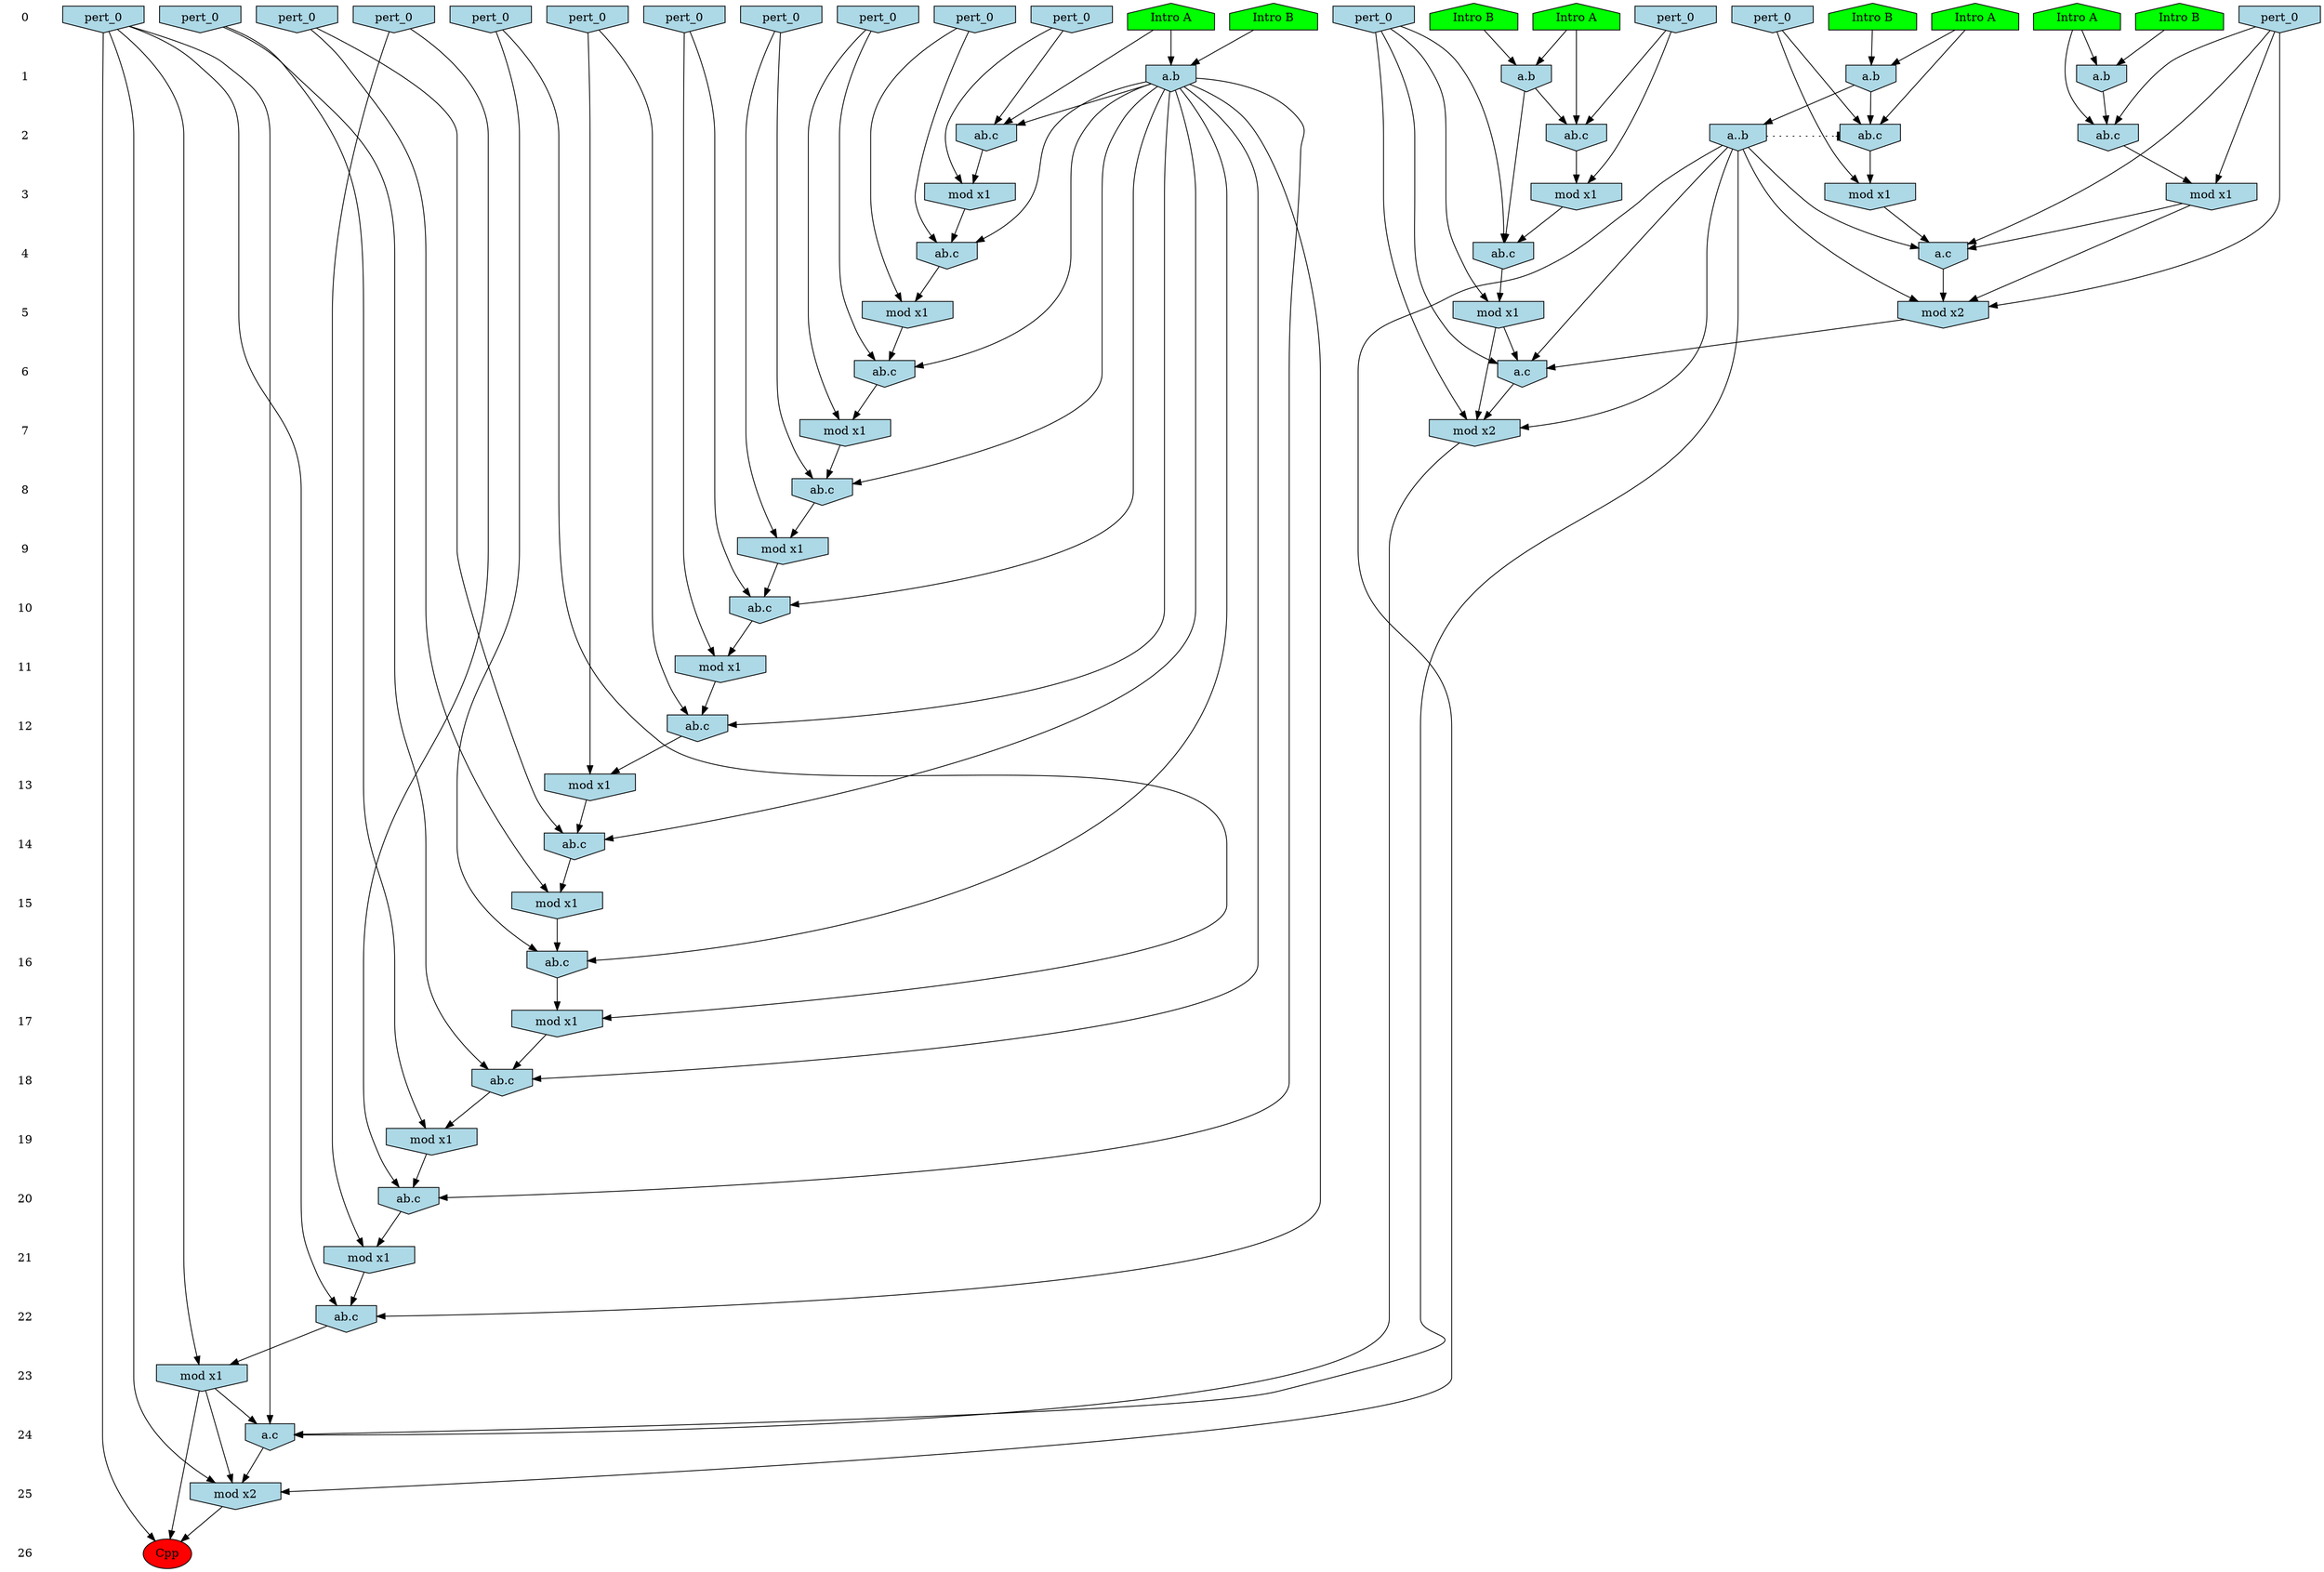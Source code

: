 /* Compression of 1 causal flows obtained in average at 2.002057E+01 t.u */
/* Compressed causal flows were: [4] */
digraph G{
 ranksep=.5 ; 
{ rank = same ; "0" [shape=plaintext] ; node_1 [label ="Intro A", shape=house, style=filled, fillcolor=green] ;
node_2 [label ="Intro B", shape=house, style=filled, fillcolor=green] ;
node_3 [label ="Intro B", shape=house, style=filled, fillcolor=green] ;
node_4 [label ="Intro A", shape=house, style=filled, fillcolor=green] ;
node_5 [label ="Intro B", shape=house, style=filled, fillcolor=green] ;
node_6 [label ="Intro A", shape=house, style=filled, fillcolor=green] ;
node_7 [label ="Intro B", shape=house, style=filled, fillcolor=green] ;
node_8 [label ="Intro A", shape=house, style=filled, fillcolor=green] ;
node_13 [label="pert_0", shape=invhouse, style=filled, fillcolor = lightblue] ;
node_14 [label="pert_0", shape=invhouse, style=filled, fillcolor = lightblue] ;
node_15 [label="pert_0", shape=invhouse, style=filled, fillcolor = lightblue] ;
node_16 [label="pert_0", shape=invhouse, style=filled, fillcolor = lightblue] ;
node_17 [label="pert_0", shape=invhouse, style=filled, fillcolor = lightblue] ;
node_18 [label="pert_0", shape=invhouse, style=filled, fillcolor = lightblue] ;
node_19 [label="pert_0", shape=invhouse, style=filled, fillcolor = lightblue] ;
node_20 [label="pert_0", shape=invhouse, style=filled, fillcolor = lightblue] ;
node_21 [label="pert_0", shape=invhouse, style=filled, fillcolor = lightblue] ;
node_22 [label="pert_0", shape=invhouse, style=filled, fillcolor = lightblue] ;
node_23 [label="pert_0", shape=invhouse, style=filled, fillcolor = lightblue] ;
node_24 [label="pert_0", shape=invhouse, style=filled, fillcolor = lightblue] ;
node_25 [label="pert_0", shape=invhouse, style=filled, fillcolor = lightblue] ;
node_26 [label="pert_0", shape=invhouse, style=filled, fillcolor = lightblue] ;
node_27 [label="pert_0", shape=invhouse, style=filled, fillcolor = lightblue] ;
}
{ rank = same ; "1" [shape=plaintext] ; node_9 [label="a.b", shape=invhouse, style=filled, fillcolor = lightblue] ;
node_10 [label="a.b", shape=invhouse, style=filled, fillcolor = lightblue] ;
node_11 [label="a.b", shape=invhouse, style=filled, fillcolor = lightblue] ;
node_12 [label="a.b", shape=invhouse, style=filled, fillcolor = lightblue] ;
}
{ rank = same ; "2" [shape=plaintext] ; node_28 [label="ab.c", shape=invhouse, style=filled, fillcolor = lightblue] ;
node_29 [label="ab.c", shape=invhouse, style=filled, fillcolor = lightblue] ;
node_30 [label="ab.c", shape=invhouse, style=filled, fillcolor = lightblue] ;
node_31 [label="ab.c", shape=invhouse, style=filled, fillcolor = lightblue] ;
node_33 [label="a..b", shape=invhouse, style=filled, fillcolor = lightblue] ;
}
{ rank = same ; "3" [shape=plaintext] ; node_32 [label="mod x1", shape=invhouse, style=filled, fillcolor = lightblue] ;
node_34 [label="mod x1", shape=invhouse, style=filled, fillcolor = lightblue] ;
node_35 [label="mod x1", shape=invhouse, style=filled, fillcolor = lightblue] ;
node_38 [label="mod x1", shape=invhouse, style=filled, fillcolor = lightblue] ;
}
{ rank = same ; "4" [shape=plaintext] ; node_36 [label="ab.c", shape=invhouse, style=filled, fillcolor = lightblue] ;
node_37 [label="ab.c", shape=invhouse, style=filled, fillcolor = lightblue] ;
node_41 [label="a.c", shape=invhouse, style=filled, fillcolor = lightblue] ;
}
{ rank = same ; "5" [shape=plaintext] ; node_39 [label="mod x1", shape=invhouse, style=filled, fillcolor = lightblue] ;
node_49 [label="mod x1", shape=invhouse, style=filled, fillcolor = lightblue] ;
node_55 [label="mod x2", shape=invhouse, style=filled, fillcolor = lightblue] ;
}
{ rank = same ; "6" [shape=plaintext] ; node_40 [label="ab.c", shape=invhouse, style=filled, fillcolor = lightblue] ;
node_60 [label="a.c", shape=invhouse, style=filled, fillcolor = lightblue] ;
}
{ rank = same ; "7" [shape=plaintext] ; node_42 [label="mod x1", shape=invhouse, style=filled, fillcolor = lightblue] ;
node_62 [label="mod x2", shape=invhouse, style=filled, fillcolor = lightblue] ;
}
{ rank = same ; "8" [shape=plaintext] ; node_43 [label="ab.c", shape=invhouse, style=filled, fillcolor = lightblue] ;
}
{ rank = same ; "9" [shape=plaintext] ; node_44 [label="mod x1", shape=invhouse, style=filled, fillcolor = lightblue] ;
}
{ rank = same ; "10" [shape=plaintext] ; node_45 [label="ab.c", shape=invhouse, style=filled, fillcolor = lightblue] ;
}
{ rank = same ; "11" [shape=plaintext] ; node_46 [label="mod x1", shape=invhouse, style=filled, fillcolor = lightblue] ;
}
{ rank = same ; "12" [shape=plaintext] ; node_47 [label="ab.c", shape=invhouse, style=filled, fillcolor = lightblue] ;
}
{ rank = same ; "13" [shape=plaintext] ; node_48 [label="mod x1", shape=invhouse, style=filled, fillcolor = lightblue] ;
}
{ rank = same ; "14" [shape=plaintext] ; node_50 [label="ab.c", shape=invhouse, style=filled, fillcolor = lightblue] ;
}
{ rank = same ; "15" [shape=plaintext] ; node_51 [label="mod x1", shape=invhouse, style=filled, fillcolor = lightblue] ;
}
{ rank = same ; "16" [shape=plaintext] ; node_52 [label="ab.c", shape=invhouse, style=filled, fillcolor = lightblue] ;
}
{ rank = same ; "17" [shape=plaintext] ; node_53 [label="mod x1", shape=invhouse, style=filled, fillcolor = lightblue] ;
}
{ rank = same ; "18" [shape=plaintext] ; node_54 [label="ab.c", shape=invhouse, style=filled, fillcolor = lightblue] ;
}
{ rank = same ; "19" [shape=plaintext] ; node_56 [label="mod x1", shape=invhouse, style=filled, fillcolor = lightblue] ;
}
{ rank = same ; "20" [shape=plaintext] ; node_57 [label="ab.c", shape=invhouse, style=filled, fillcolor = lightblue] ;
}
{ rank = same ; "21" [shape=plaintext] ; node_58 [label="mod x1", shape=invhouse, style=filled, fillcolor = lightblue] ;
}
{ rank = same ; "22" [shape=plaintext] ; node_59 [label="ab.c", shape=invhouse, style=filled, fillcolor = lightblue] ;
}
{ rank = same ; "23" [shape=plaintext] ; node_61 [label="mod x1", shape=invhouse, style=filled, fillcolor = lightblue] ;
}
{ rank = same ; "24" [shape=plaintext] ; node_63 [label="a.c", shape=invhouse, style=filled, fillcolor = lightblue] ;
}
{ rank = same ; "25" [shape=plaintext] ; node_64 [label="mod x2", shape=invhouse, style=filled, fillcolor = lightblue] ;
}
{ rank = same ; "26" [shape=plaintext] ; node_65 [label ="Cpp", style=filled, fillcolor=red] ;
}
"0" -> "1" [style="invis"]; 
"1" -> "2" [style="invis"]; 
"2" -> "3" [style="invis"]; 
"3" -> "4" [style="invis"]; 
"4" -> "5" [style="invis"]; 
"5" -> "6" [style="invis"]; 
"6" -> "7" [style="invis"]; 
"7" -> "8" [style="invis"]; 
"8" -> "9" [style="invis"]; 
"9" -> "10" [style="invis"]; 
"10" -> "11" [style="invis"]; 
"11" -> "12" [style="invis"]; 
"12" -> "13" [style="invis"]; 
"13" -> "14" [style="invis"]; 
"14" -> "15" [style="invis"]; 
"15" -> "16" [style="invis"]; 
"16" -> "17" [style="invis"]; 
"17" -> "18" [style="invis"]; 
"18" -> "19" [style="invis"]; 
"19" -> "20" [style="invis"]; 
"20" -> "21" [style="invis"]; 
"21" -> "22" [style="invis"]; 
"22" -> "23" [style="invis"]; 
"23" -> "24" [style="invis"]; 
"24" -> "25" [style="invis"]; 
"25" -> "26" [style="invis"]; 
node_4 -> node_9
node_7 -> node_9
node_1 -> node_10
node_3 -> node_10
node_2 -> node_11
node_8 -> node_11
node_5 -> node_12
node_6 -> node_12
node_1 -> node_28
node_10 -> node_28
node_16 -> node_28
node_4 -> node_29
node_9 -> node_29
node_22 -> node_29
node_6 -> node_30
node_12 -> node_30
node_15 -> node_30
node_8 -> node_31
node_11 -> node_31
node_17 -> node_31
node_22 -> node_32
node_29 -> node_32
node_11 -> node_33
node_16 -> node_34
node_28 -> node_34
node_15 -> node_35
node_30 -> node_35
node_12 -> node_36
node_21 -> node_36
node_35 -> node_36
node_10 -> node_37
node_25 -> node_37
node_34 -> node_37
node_17 -> node_38
node_31 -> node_38
node_21 -> node_39
node_36 -> node_39
node_12 -> node_40
node_14 -> node_40
node_39 -> node_40
node_22 -> node_41
node_32 -> node_41
node_33 -> node_41
node_38 -> node_41
node_14 -> node_42
node_40 -> node_42
node_12 -> node_43
node_13 -> node_43
node_42 -> node_43
node_13 -> node_44
node_43 -> node_44
node_12 -> node_45
node_19 -> node_45
node_44 -> node_45
node_19 -> node_46
node_45 -> node_46
node_12 -> node_47
node_26 -> node_47
node_46 -> node_47
node_26 -> node_48
node_47 -> node_48
node_25 -> node_49
node_37 -> node_49
node_12 -> node_50
node_24 -> node_50
node_48 -> node_50
node_24 -> node_51
node_50 -> node_51
node_12 -> node_52
node_27 -> node_52
node_51 -> node_52
node_27 -> node_53
node_52 -> node_53
node_12 -> node_54
node_23 -> node_54
node_53 -> node_54
node_22 -> node_55
node_32 -> node_55
node_33 -> node_55
node_41 -> node_55
node_23 -> node_56
node_54 -> node_56
node_12 -> node_57
node_20 -> node_57
node_56 -> node_57
node_20 -> node_58
node_57 -> node_58
node_12 -> node_59
node_18 -> node_59
node_58 -> node_59
node_25 -> node_60
node_33 -> node_60
node_49 -> node_60
node_55 -> node_60
node_18 -> node_61
node_59 -> node_61
node_25 -> node_62
node_33 -> node_62
node_49 -> node_62
node_60 -> node_62
node_18 -> node_63
node_33 -> node_63
node_61 -> node_63
node_62 -> node_63
node_18 -> node_64
node_33 -> node_64
node_61 -> node_64
node_63 -> node_64
node_18 -> node_65
node_61 -> node_65
node_64 -> node_65
node_33 -> node_31 [style=dotted, arrowhead = tee] 
}
/*
 Dot generation time: 0.004000
*/